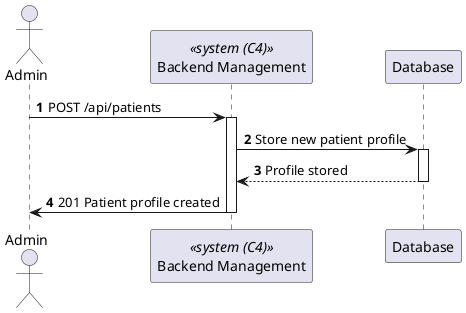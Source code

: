 @startuml PatientProfileCreation(level3-1)

autonumber
actor Admin as "Admin"
participant BE as "Backend Management" <<system (C4)>>
participant DB as "Database"

Admin-> BE : POST /api/patients
activate BE

    BE -> DB : Store new patient profile
    activate DB
    DB --> BE : Profile stored
    deactivate DB
    BE -> Admin : 201 Patient profile created
deactivate BE

@enduml